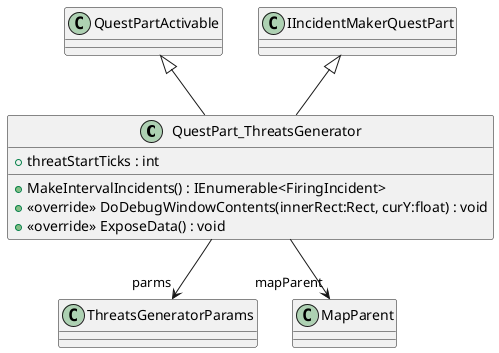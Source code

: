 @startuml
class QuestPart_ThreatsGenerator {
    + threatStartTicks : int
    + MakeIntervalIncidents() : IEnumerable<FiringIncident>
    + <<override>> DoDebugWindowContents(innerRect:Rect, curY:float) : void
    + <<override>> ExposeData() : void
}
QuestPartActivable <|-- QuestPart_ThreatsGenerator
IIncidentMakerQuestPart <|-- QuestPart_ThreatsGenerator
QuestPart_ThreatsGenerator --> "parms" ThreatsGeneratorParams
QuestPart_ThreatsGenerator --> "mapParent" MapParent
@enduml
